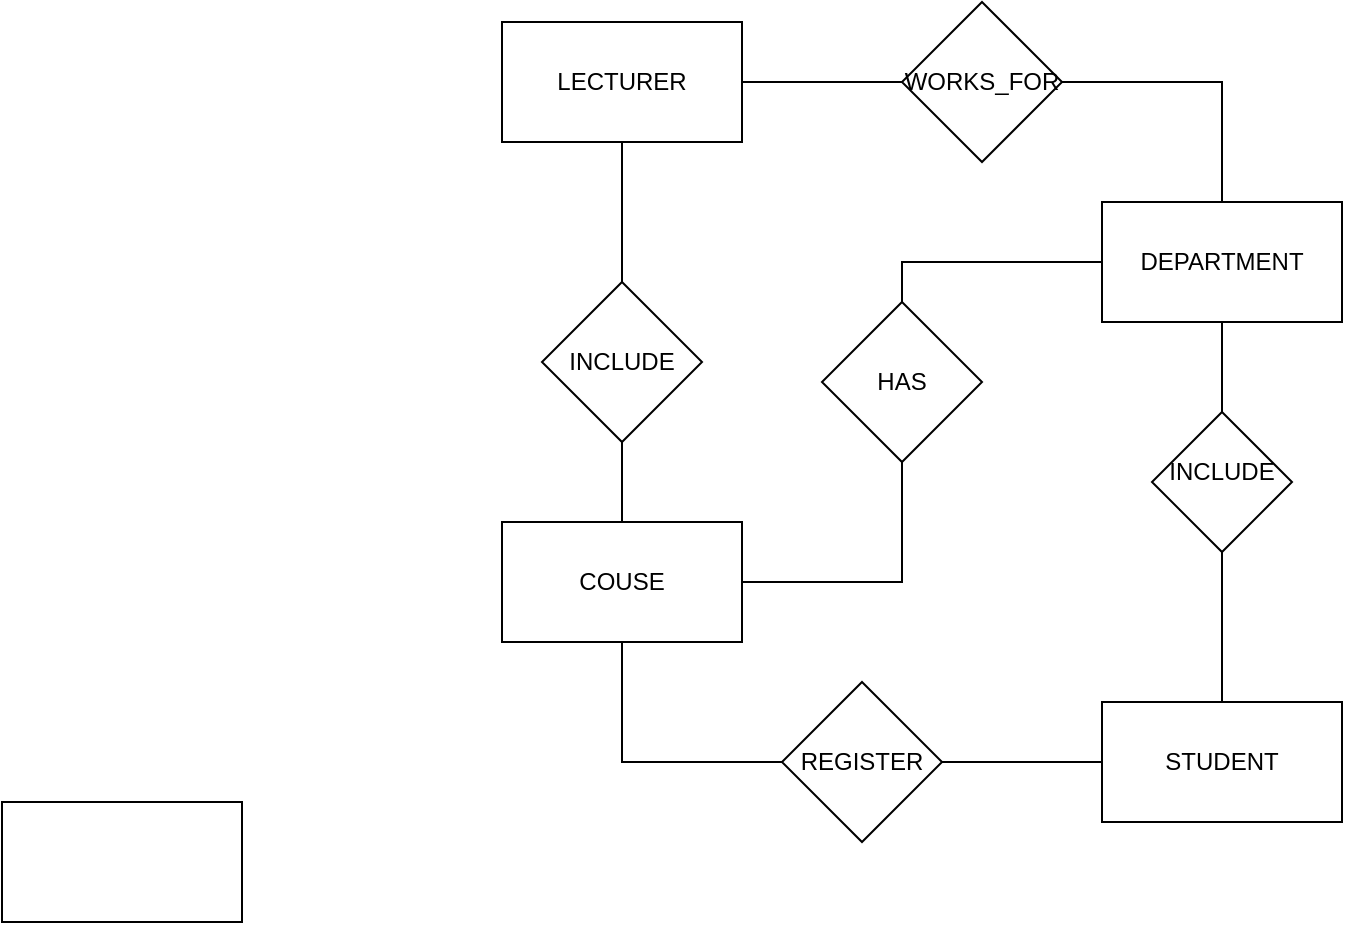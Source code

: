 <mxfile version="20.8.16" type="device"><diagram name="Page-1" id="yKxgy69QZn2t67SPtGFR"><mxGraphModel dx="1329" dy="809" grid="1" gridSize="10" guides="1" tooltips="1" connect="1" arrows="1" fold="1" page="1" pageScale="1" pageWidth="850" pageHeight="1100" math="0" shadow="0"><root><mxCell id="0"/><mxCell id="1" parent="0"/><mxCell id="YAelynTICEoAhlKQ4TrA-1" value="" style="rounded=0;whiteSpace=wrap;html=1;" vertex="1" parent="1"><mxGeometry x="340" y="90" width="120" height="60" as="geometry"/></mxCell><mxCell id="YAelynTICEoAhlKQ4TrA-3" value="" style="rhombus;whiteSpace=wrap;html=1;" vertex="1" parent="1"><mxGeometry x="360" y="220" width="80" height="80" as="geometry"/></mxCell><mxCell id="YAelynTICEoAhlKQ4TrA-4" value="" style="rounded=0;whiteSpace=wrap;html=1;" vertex="1" parent="1"><mxGeometry x="340" y="340" width="120" height="60" as="geometry"/></mxCell><mxCell id="YAelynTICEoAhlKQ4TrA-7" value="LECTURER" style="text;html=1;strokeColor=none;fillColor=none;align=center;verticalAlign=middle;whiteSpace=wrap;rounded=0;" vertex="1" parent="1"><mxGeometry x="370" y="105" width="60" height="30" as="geometry"/></mxCell><mxCell id="YAelynTICEoAhlKQ4TrA-8" value="COUSE" style="text;html=1;strokeColor=none;fillColor=none;align=center;verticalAlign=middle;whiteSpace=wrap;rounded=0;" vertex="1" parent="1"><mxGeometry x="370" y="355" width="60" height="30" as="geometry"/></mxCell><mxCell id="YAelynTICEoAhlKQ4TrA-9" value="INCLUDE" style="text;html=1;strokeColor=none;fillColor=none;align=center;verticalAlign=middle;whiteSpace=wrap;rounded=0;" vertex="1" parent="1"><mxGeometry x="370" y="245" width="60" height="30" as="geometry"/></mxCell><mxCell id="YAelynTICEoAhlKQ4TrA-10" value="" style="rounded=0;whiteSpace=wrap;html=1;" vertex="1" parent="1"><mxGeometry x="640" y="430" width="120" height="60" as="geometry"/></mxCell><mxCell id="YAelynTICEoAhlKQ4TrA-11" value="" style="endArrow=none;html=1;rounded=0;exitX=0.5;exitY=0;exitDx=0;exitDy=0;entryX=0.5;entryY=1;entryDx=0;entryDy=0;" edge="1" parent="1" source="YAelynTICEoAhlKQ4TrA-3" target="YAelynTICEoAhlKQ4TrA-1"><mxGeometry width="50" height="50" relative="1" as="geometry"><mxPoint x="360" y="320" as="sourcePoint"/><mxPoint x="590" y="260" as="targetPoint"/></mxGeometry></mxCell><mxCell id="YAelynTICEoAhlKQ4TrA-12" value="" style="endArrow=none;html=1;rounded=0;entryX=0.5;entryY=0;entryDx=0;entryDy=0;" edge="1" parent="1" source="YAelynTICEoAhlKQ4TrA-3" target="YAelynTICEoAhlKQ4TrA-4"><mxGeometry width="50" height="50" relative="1" as="geometry"><mxPoint x="360" y="320" as="sourcePoint"/><mxPoint x="410" y="270" as="targetPoint"/></mxGeometry></mxCell><mxCell id="YAelynTICEoAhlKQ4TrA-18" value="" style="rhombus;whiteSpace=wrap;html=1;" vertex="1" parent="1"><mxGeometry x="480" y="420" width="80" height="80" as="geometry"/></mxCell><mxCell id="YAelynTICEoAhlKQ4TrA-19" value="" style="endArrow=none;html=1;rounded=0;entryX=0;entryY=0.5;entryDx=0;entryDy=0;exitX=1;exitY=0.5;exitDx=0;exitDy=0;" edge="1" parent="1" source="YAelynTICEoAhlKQ4TrA-18" target="YAelynTICEoAhlKQ4TrA-10"><mxGeometry width="50" height="50" relative="1" as="geometry"><mxPoint x="360" y="320" as="sourcePoint"/><mxPoint x="410" y="270" as="targetPoint"/></mxGeometry></mxCell><mxCell id="YAelynTICEoAhlKQ4TrA-20" value="" style="endArrow=none;html=1;rounded=0;entryX=0;entryY=0.5;entryDx=0;entryDy=0;exitX=0.5;exitY=1;exitDx=0;exitDy=0;" edge="1" parent="1" source="YAelynTICEoAhlKQ4TrA-4" target="YAelynTICEoAhlKQ4TrA-18"><mxGeometry width="50" height="50" relative="1" as="geometry"><mxPoint x="360" y="320" as="sourcePoint"/><mxPoint x="410" y="270" as="targetPoint"/><Array as="points"><mxPoint x="400" y="460"/></Array></mxGeometry></mxCell><mxCell id="YAelynTICEoAhlKQ4TrA-24" value="STUDENT" style="text;html=1;strokeColor=none;fillColor=none;align=center;verticalAlign=middle;whiteSpace=wrap;rounded=0;" vertex="1" parent="1"><mxGeometry x="670" y="445" width="60" height="30" as="geometry"/></mxCell><mxCell id="YAelynTICEoAhlKQ4TrA-26" value="REGISTER" style="text;html=1;strokeColor=none;fillColor=none;align=center;verticalAlign=middle;whiteSpace=wrap;rounded=0;" vertex="1" parent="1"><mxGeometry x="490" y="445" width="60" height="30" as="geometry"/></mxCell><mxCell id="YAelynTICEoAhlKQ4TrA-27" value="" style="rounded=0;whiteSpace=wrap;html=1;" vertex="1" parent="1"><mxGeometry x="640" y="180" width="120" height="60" as="geometry"/></mxCell><mxCell id="YAelynTICEoAhlKQ4TrA-28" value="DEPARTMENT" style="text;html=1;strokeColor=none;fillColor=none;align=center;verticalAlign=middle;whiteSpace=wrap;rounded=0;" vertex="1" parent="1"><mxGeometry x="670" y="195" width="60" height="30" as="geometry"/></mxCell><mxCell id="YAelynTICEoAhlKQ4TrA-29" value="" style="endArrow=none;html=1;rounded=0;entryX=0.5;entryY=1;entryDx=0;entryDy=0;" edge="1" parent="1" target="YAelynTICEoAhlKQ4TrA-27"><mxGeometry width="50" height="50" relative="1" as="geometry"><mxPoint x="700" y="290" as="sourcePoint"/><mxPoint x="640" y="410" as="targetPoint"/></mxGeometry></mxCell><mxCell id="YAelynTICEoAhlKQ4TrA-30" value="" style="rhombus;whiteSpace=wrap;html=1;" vertex="1" parent="1"><mxGeometry x="665" y="285" width="70" height="70" as="geometry"/></mxCell><mxCell id="YAelynTICEoAhlKQ4TrA-31" value="" style="endArrow=none;html=1;rounded=0;entryX=0.5;entryY=1;entryDx=0;entryDy=0;" edge="1" parent="1" target="YAelynTICEoAhlKQ4TrA-30"><mxGeometry width="50" height="50" relative="1" as="geometry"><mxPoint x="700" y="430" as="sourcePoint"/><mxPoint x="650" y="280" as="targetPoint"/></mxGeometry></mxCell><mxCell id="YAelynTICEoAhlKQ4TrA-32" value="" style="rhombus;whiteSpace=wrap;html=1;" vertex="1" parent="1"><mxGeometry x="540" y="80" width="80" height="80" as="geometry"/></mxCell><mxCell id="YAelynTICEoAhlKQ4TrA-33" value="" style="endArrow=none;html=1;rounded=0;exitX=1;exitY=0.5;exitDx=0;exitDy=0;entryX=0.5;entryY=0;entryDx=0;entryDy=0;" edge="1" parent="1" source="YAelynTICEoAhlKQ4TrA-32" target="YAelynTICEoAhlKQ4TrA-27"><mxGeometry width="50" height="50" relative="1" as="geometry"><mxPoint x="520" y="300" as="sourcePoint"/><mxPoint x="570" y="250" as="targetPoint"/><Array as="points"><mxPoint x="700" y="120"/></Array></mxGeometry></mxCell><mxCell id="YAelynTICEoAhlKQ4TrA-34" value="" style="endArrow=none;html=1;rounded=0;entryX=1;entryY=0.5;entryDx=0;entryDy=0;exitX=0;exitY=0.5;exitDx=0;exitDy=0;" edge="1" parent="1" source="YAelynTICEoAhlKQ4TrA-32" target="YAelynTICEoAhlKQ4TrA-1"><mxGeometry width="50" height="50" relative="1" as="geometry"><mxPoint x="520" y="300" as="sourcePoint"/><mxPoint x="570" y="250" as="targetPoint"/></mxGeometry></mxCell><mxCell id="YAelynTICEoAhlKQ4TrA-35" value="" style="rhombus;whiteSpace=wrap;html=1;" vertex="1" parent="1"><mxGeometry x="500" y="230" width="80" height="80" as="geometry"/></mxCell><mxCell id="YAelynTICEoAhlKQ4TrA-36" value="" style="endArrow=none;html=1;rounded=0;entryX=0;entryY=0.5;entryDx=0;entryDy=0;exitX=0.5;exitY=0;exitDx=0;exitDy=0;" edge="1" parent="1" source="YAelynTICEoAhlKQ4TrA-35" target="YAelynTICEoAhlKQ4TrA-27"><mxGeometry width="50" height="50" relative="1" as="geometry"><mxPoint x="520" y="300" as="sourcePoint"/><mxPoint x="570" y="250" as="targetPoint"/><Array as="points"><mxPoint x="540" y="210"/></Array></mxGeometry></mxCell><mxCell id="YAelynTICEoAhlKQ4TrA-37" value="" style="endArrow=none;html=1;rounded=0;entryX=0.5;entryY=1;entryDx=0;entryDy=0;" edge="1" parent="1" target="YAelynTICEoAhlKQ4TrA-35"><mxGeometry width="50" height="50" relative="1" as="geometry"><mxPoint x="460" y="370" as="sourcePoint"/><mxPoint x="510" y="320" as="targetPoint"/><Array as="points"><mxPoint x="540" y="370"/></Array></mxGeometry></mxCell><mxCell id="YAelynTICEoAhlKQ4TrA-44" value="INCLUDE" style="text;html=1;strokeColor=none;fillColor=none;align=center;verticalAlign=middle;whiteSpace=wrap;rounded=0;" vertex="1" parent="1"><mxGeometry x="670" y="300" width="60" height="30" as="geometry"/></mxCell><mxCell id="YAelynTICEoAhlKQ4TrA-45" value="WORKS_FOR" style="text;html=1;strokeColor=none;fillColor=none;align=center;verticalAlign=middle;whiteSpace=wrap;rounded=0;" vertex="1" parent="1"><mxGeometry x="550" y="105" width="60" height="30" as="geometry"/></mxCell><mxCell id="YAelynTICEoAhlKQ4TrA-46" value="HAS" style="text;html=1;strokeColor=none;fillColor=none;align=center;verticalAlign=middle;whiteSpace=wrap;rounded=0;" vertex="1" parent="1"><mxGeometry x="510" y="255" width="60" height="30" as="geometry"/></mxCell><mxCell id="YAelynTICEoAhlKQ4TrA-48" value="" style="rounded=0;whiteSpace=wrap;html=1;" vertex="1" parent="1"><mxGeometry x="90" y="480" width="120" height="60" as="geometry"/></mxCell></root></mxGraphModel></diagram></mxfile>